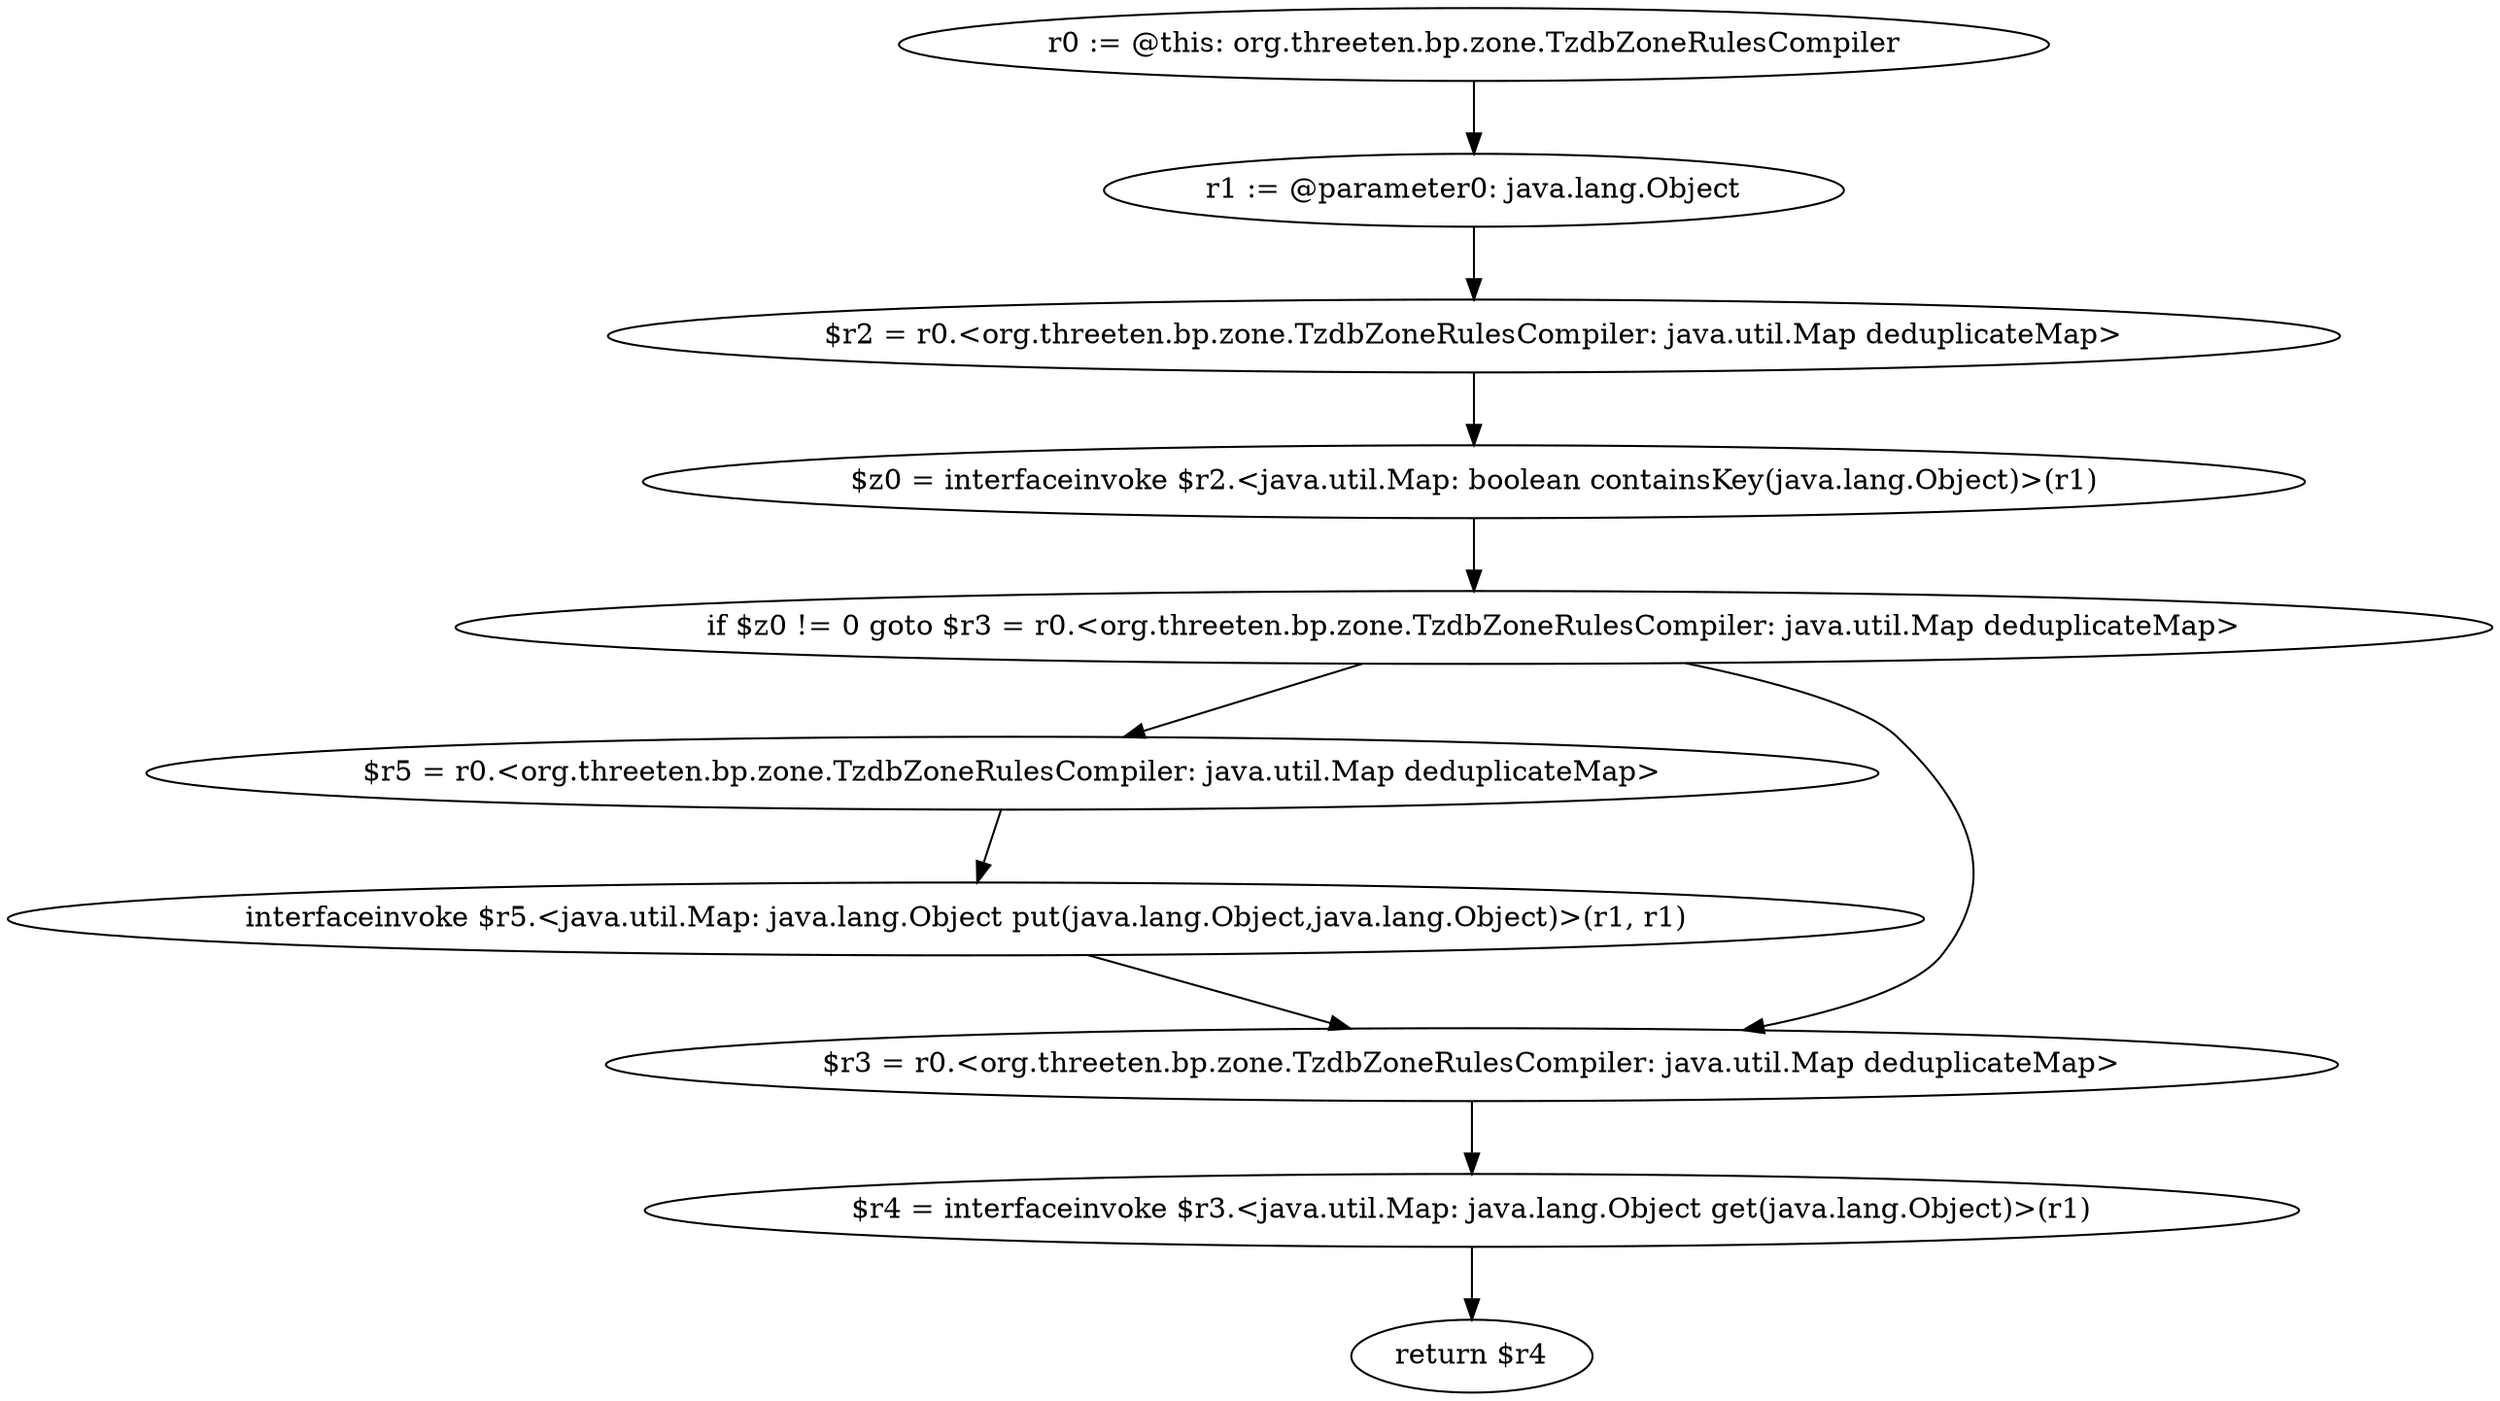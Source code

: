 digraph "unitGraph" {
    "r0 := @this: org.threeten.bp.zone.TzdbZoneRulesCompiler"
    "r1 := @parameter0: java.lang.Object"
    "$r2 = r0.<org.threeten.bp.zone.TzdbZoneRulesCompiler: java.util.Map deduplicateMap>"
    "$z0 = interfaceinvoke $r2.<java.util.Map: boolean containsKey(java.lang.Object)>(r1)"
    "if $z0 != 0 goto $r3 = r0.<org.threeten.bp.zone.TzdbZoneRulesCompiler: java.util.Map deduplicateMap>"
    "$r5 = r0.<org.threeten.bp.zone.TzdbZoneRulesCompiler: java.util.Map deduplicateMap>"
    "interfaceinvoke $r5.<java.util.Map: java.lang.Object put(java.lang.Object,java.lang.Object)>(r1, r1)"
    "$r3 = r0.<org.threeten.bp.zone.TzdbZoneRulesCompiler: java.util.Map deduplicateMap>"
    "$r4 = interfaceinvoke $r3.<java.util.Map: java.lang.Object get(java.lang.Object)>(r1)"
    "return $r4"
    "r0 := @this: org.threeten.bp.zone.TzdbZoneRulesCompiler"->"r1 := @parameter0: java.lang.Object";
    "r1 := @parameter0: java.lang.Object"->"$r2 = r0.<org.threeten.bp.zone.TzdbZoneRulesCompiler: java.util.Map deduplicateMap>";
    "$r2 = r0.<org.threeten.bp.zone.TzdbZoneRulesCompiler: java.util.Map deduplicateMap>"->"$z0 = interfaceinvoke $r2.<java.util.Map: boolean containsKey(java.lang.Object)>(r1)";
    "$z0 = interfaceinvoke $r2.<java.util.Map: boolean containsKey(java.lang.Object)>(r1)"->"if $z0 != 0 goto $r3 = r0.<org.threeten.bp.zone.TzdbZoneRulesCompiler: java.util.Map deduplicateMap>";
    "if $z0 != 0 goto $r3 = r0.<org.threeten.bp.zone.TzdbZoneRulesCompiler: java.util.Map deduplicateMap>"->"$r5 = r0.<org.threeten.bp.zone.TzdbZoneRulesCompiler: java.util.Map deduplicateMap>";
    "if $z0 != 0 goto $r3 = r0.<org.threeten.bp.zone.TzdbZoneRulesCompiler: java.util.Map deduplicateMap>"->"$r3 = r0.<org.threeten.bp.zone.TzdbZoneRulesCompiler: java.util.Map deduplicateMap>";
    "$r5 = r0.<org.threeten.bp.zone.TzdbZoneRulesCompiler: java.util.Map deduplicateMap>"->"interfaceinvoke $r5.<java.util.Map: java.lang.Object put(java.lang.Object,java.lang.Object)>(r1, r1)";
    "interfaceinvoke $r5.<java.util.Map: java.lang.Object put(java.lang.Object,java.lang.Object)>(r1, r1)"->"$r3 = r0.<org.threeten.bp.zone.TzdbZoneRulesCompiler: java.util.Map deduplicateMap>";
    "$r3 = r0.<org.threeten.bp.zone.TzdbZoneRulesCompiler: java.util.Map deduplicateMap>"->"$r4 = interfaceinvoke $r3.<java.util.Map: java.lang.Object get(java.lang.Object)>(r1)";
    "$r4 = interfaceinvoke $r3.<java.util.Map: java.lang.Object get(java.lang.Object)>(r1)"->"return $r4";
}
